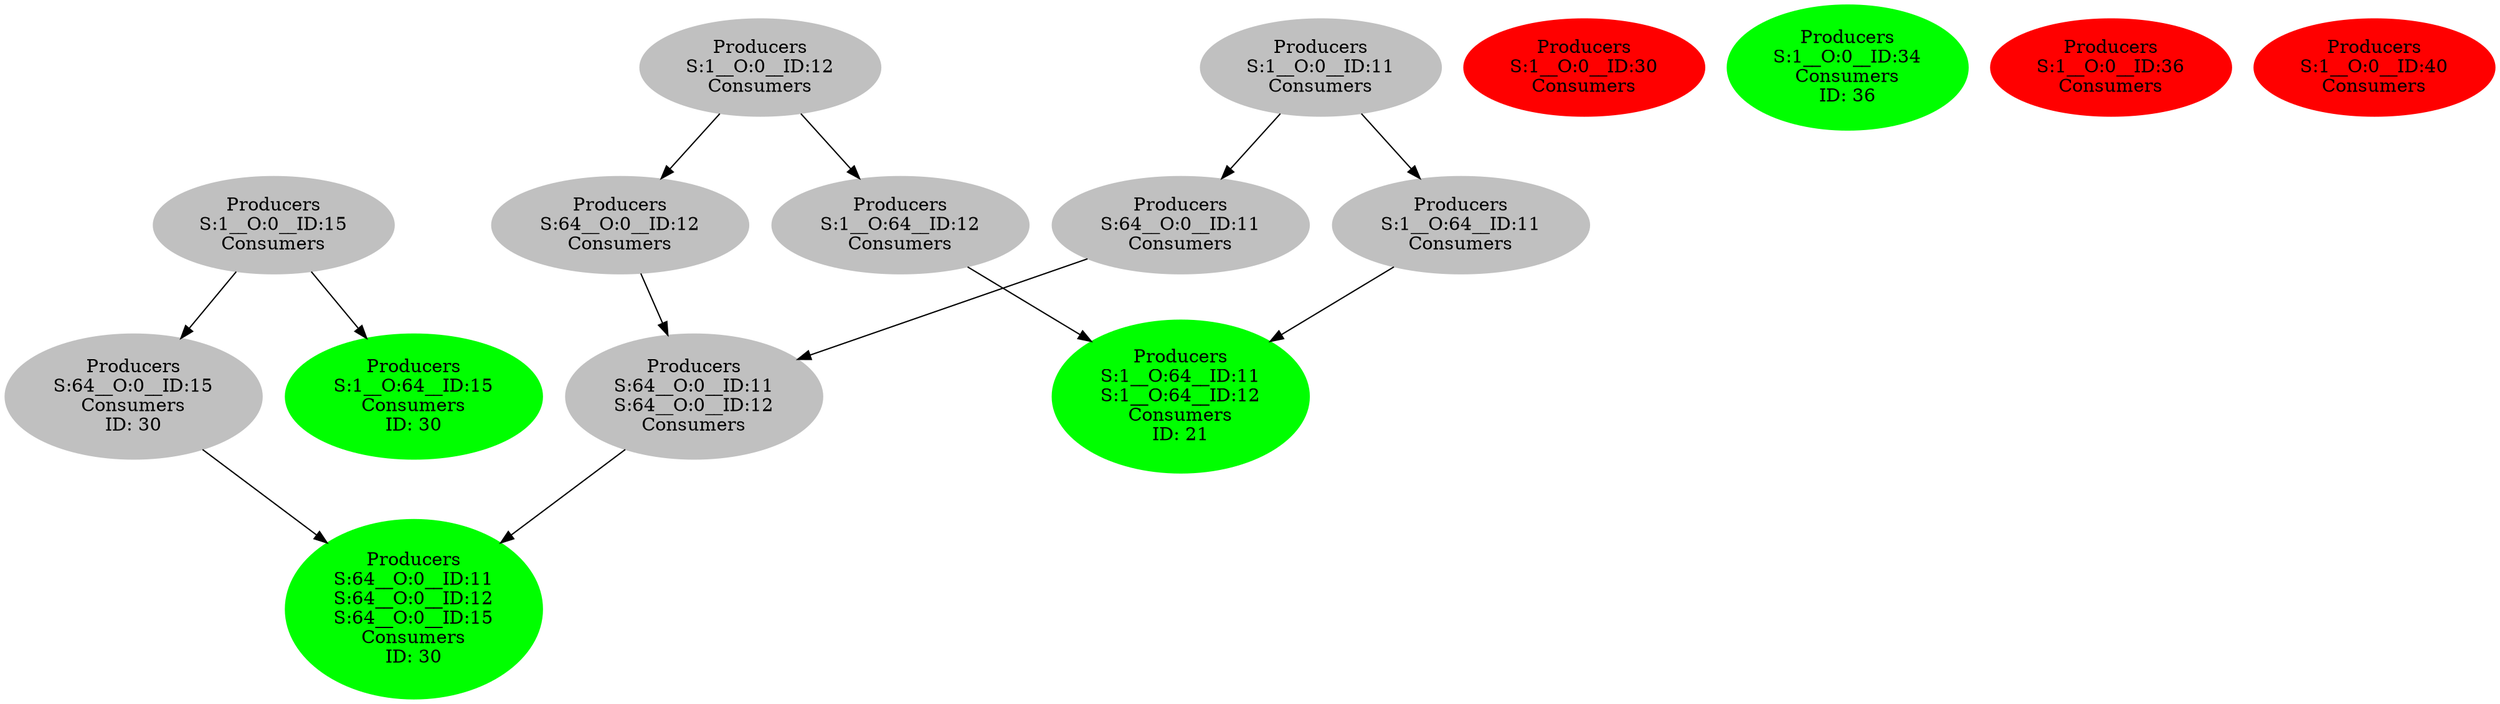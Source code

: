 strict digraph  {
0 [color=grey, label="Producers
S:1__O:0__ID:11
Consumers
", style=filled];
1 [color=grey, label="Producers
S:64__O:0__ID:11
Consumers
", style=filled];
2 [color=grey, label="Producers
S:64__O:0__ID:11
S:64__O:0__ID:12
Consumers
", style=filled];
3 [color=green, label="Producers
S:64__O:0__ID:11
S:64__O:0__ID:12
S:64__O:0__ID:15
Consumers
ID: 30", style=filled];
4 [color=grey, label="Producers
S:1__O:64__ID:11
Consumers
", style=filled];
5 [color=green, label="Producers
S:1__O:64__ID:11
S:1__O:64__ID:12
Consumers
ID: 21", style=filled];
6 [color=grey, label="Producers
S:1__O:0__ID:12
Consumers
", style=filled];
7 [color=grey, label="Producers
S:64__O:0__ID:12
Consumers
", style=filled];
8 [color=grey, label="Producers
S:1__O:64__ID:12
Consumers
", style=filled];
9 [color=grey, label="Producers
S:1__O:0__ID:15
Consumers
", style=filled];
10 [color=grey, label="Producers
S:64__O:0__ID:15
Consumers
ID: 30", style=filled];
11 [color=green, label="Producers
S:1__O:64__ID:15
Consumers
ID: 30", style=filled];
12 [color=red, label="Producers
S:1__O:0__ID:30
Consumers
", style=filled];
13 [color=green, label="Producers
S:1__O:0__ID:34
Consumers
ID: 36", style=filled];
14 [color=red, label="Producers
S:1__O:0__ID:36
Consumers
", style=filled];
15 [color=red, label="Producers
S:1__O:0__ID:40
Consumers
", style=filled];
0 -> 1;
0 -> 4;
1 -> 2;
2 -> 3;
4 -> 5;
6 -> 7;
6 -> 8;
7 -> 2;
8 -> 5;
9 -> 10;
9 -> 11;
10 -> 3;
}
